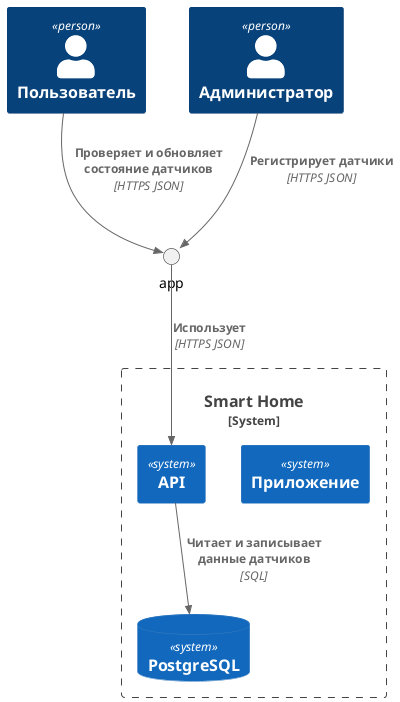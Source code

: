 @startuml
!include <C4/C4_Container>

Person(usr, "Пользователь", "")
Person(adm, "Администратор", "")

System_Boundary(c1, "Smart Home"){
    System(app, "Приложение")7
    System(api, "API")
    SystemDb(pg, "PostgreSQL")
}

Rel(usr, app, "Проверяет и обновляет состояние датчиков", "HTTPS JSON")
Rel(adm, app, "Регистрирует датчики", "HTTPS JSON")
Rel(app, api, "Использует", "HTTPS JSON")
Rel(api, pg, "Читает и записывает данные датчиков", "SQL")
@enduml